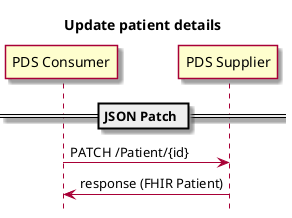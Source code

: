 @startuml

hide footbox

skin rose

title "Update patient details"


participant "PDS Consumer" as PDSConsumer
participant "PDS Supplier" as PDSSupplier


== JSON Patch ==

PDSConsumer -> PDSSupplier : PATCH /Patient/{id}
PDSSupplier -> PDSConsumer : response (FHIR Patient)



@enduml
